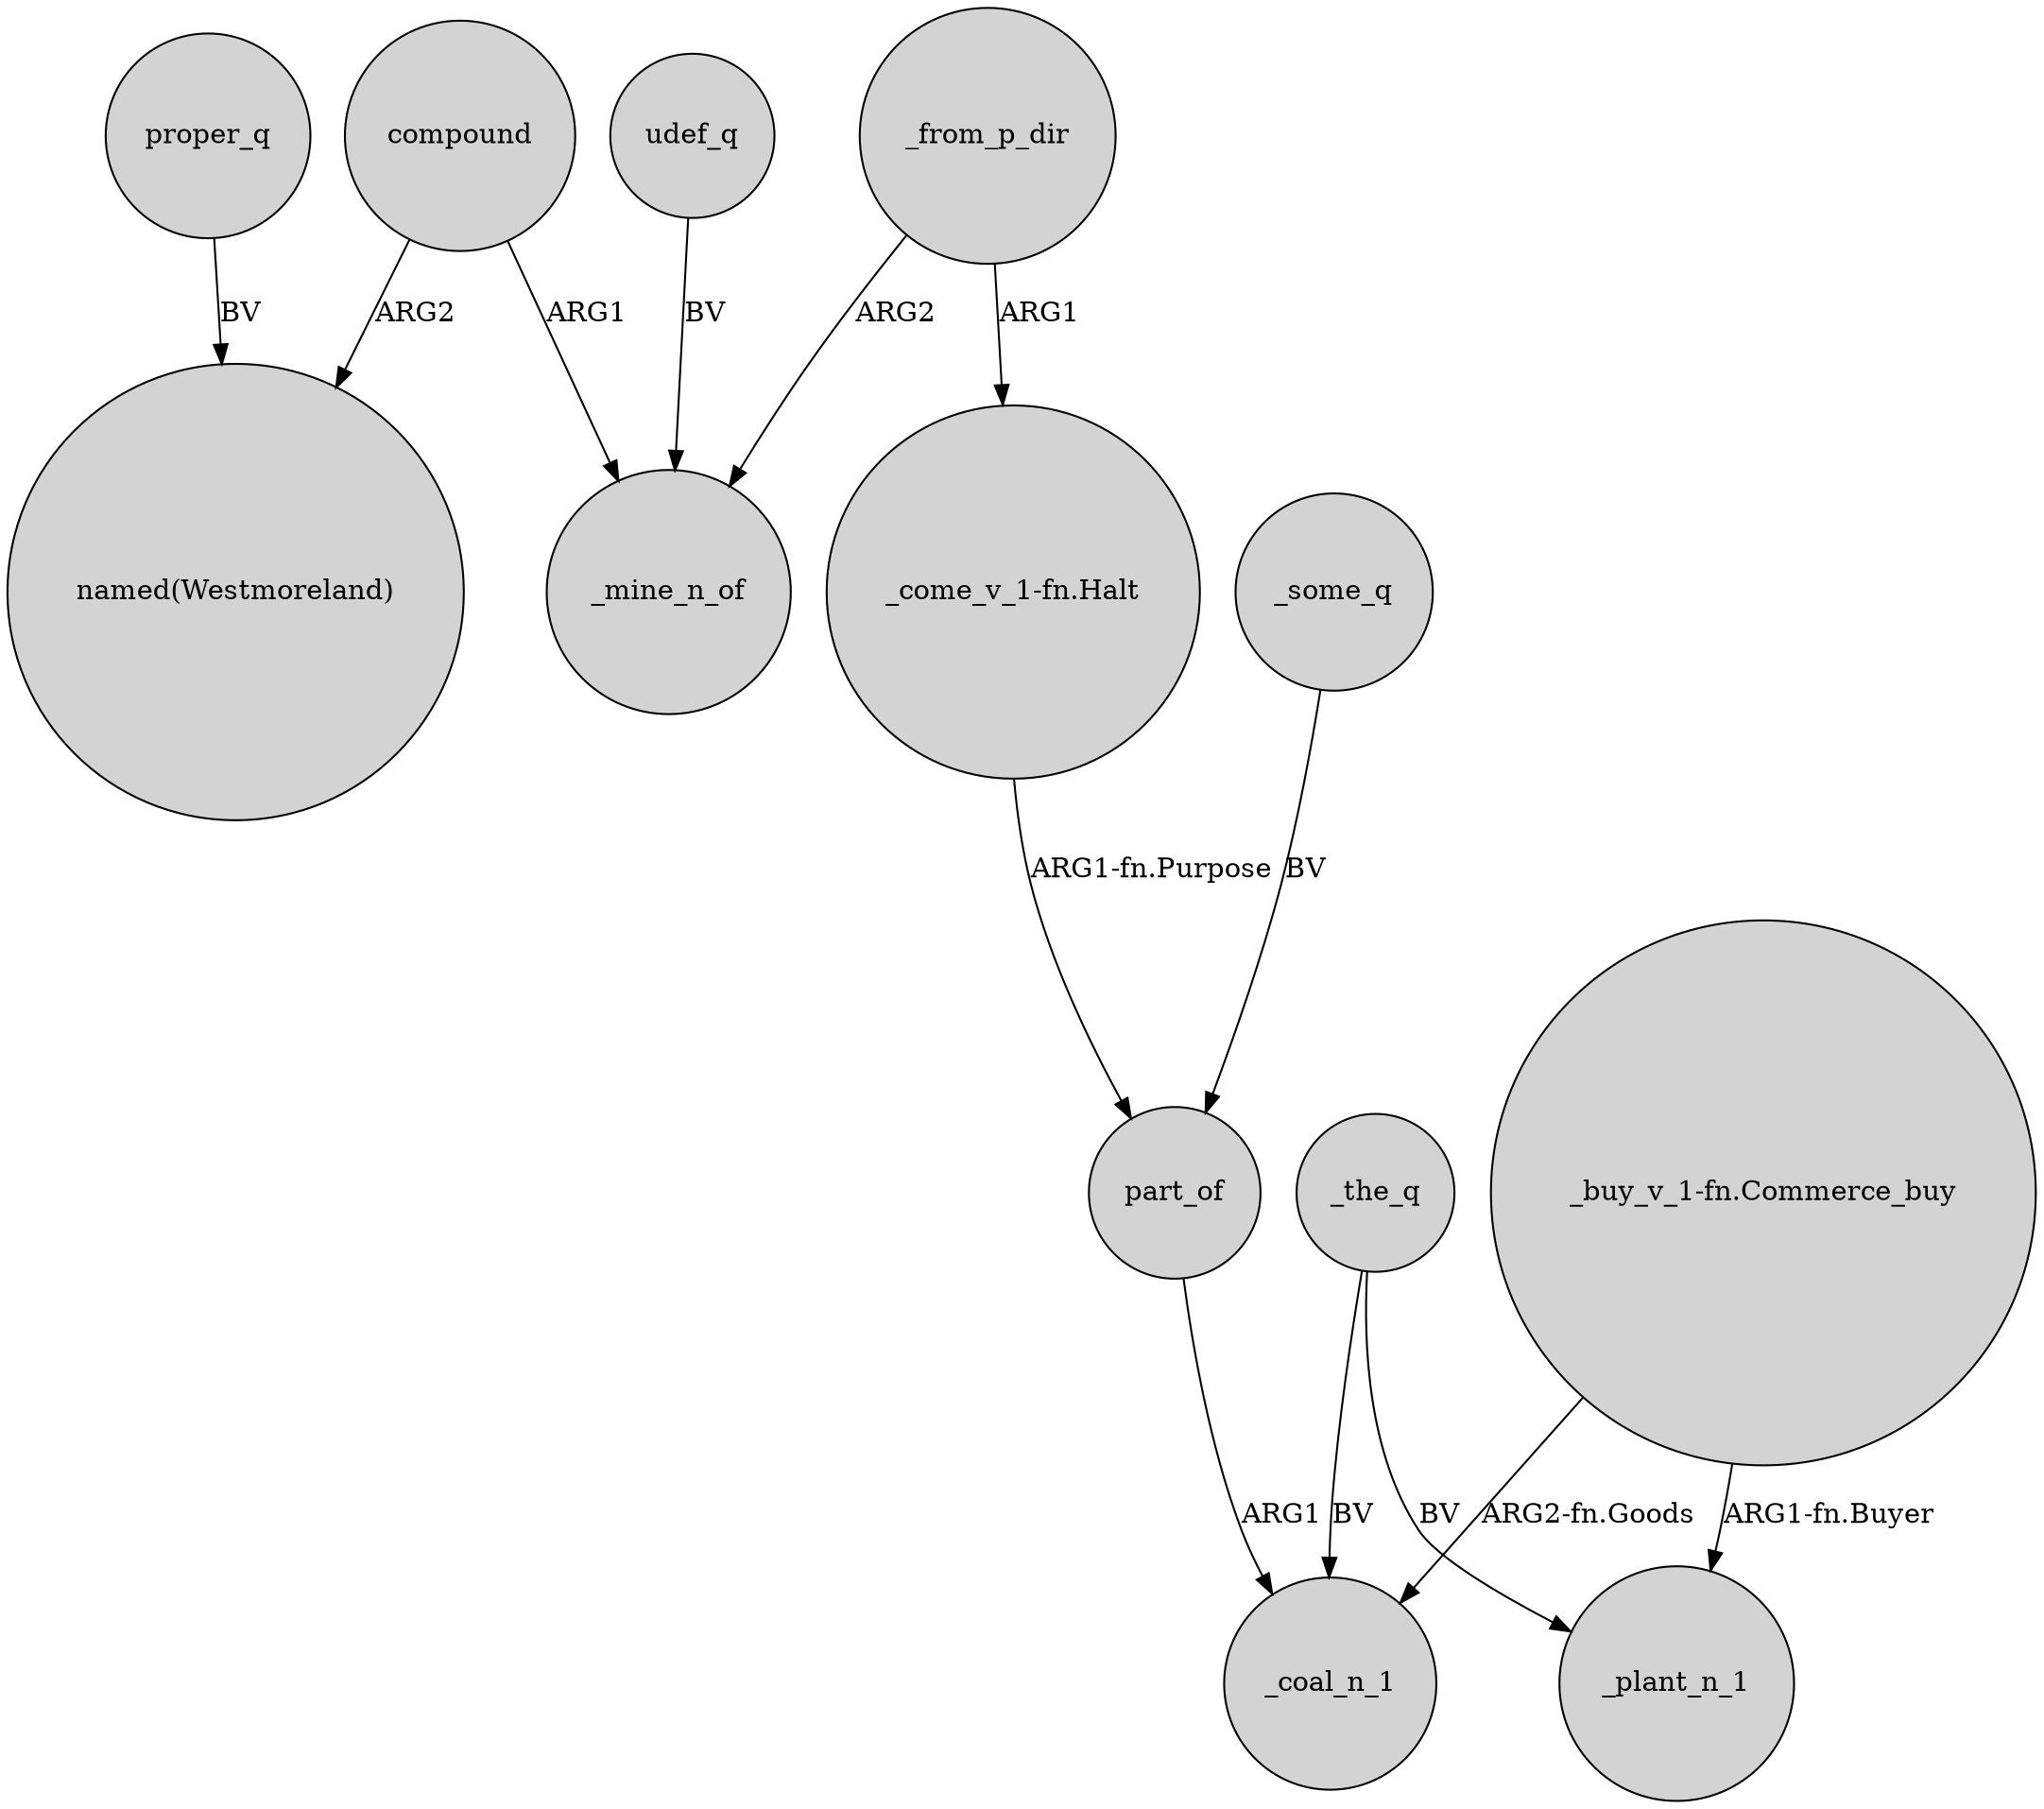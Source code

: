 digraph {
	node [shape=circle style=filled]
	proper_q -> "named(Westmoreland)" [label=BV]
	udef_q -> _mine_n_of [label=BV]
	_the_q -> _coal_n_1 [label=BV]
	"_come_v_1-fn.Halt" -> part_of [label="ARG1-fn.Purpose"]
	part_of -> _coal_n_1 [label=ARG1]
	_from_p_dir -> _mine_n_of [label=ARG2]
	_some_q -> part_of [label=BV]
	_from_p_dir -> "_come_v_1-fn.Halt" [label=ARG1]
	compound -> "named(Westmoreland)" [label=ARG2]
	"_buy_v_1-fn.Commerce_buy" -> _plant_n_1 [label="ARG1-fn.Buyer"]
	"_buy_v_1-fn.Commerce_buy" -> _coal_n_1 [label="ARG2-fn.Goods"]
	_the_q -> _plant_n_1 [label=BV]
	compound -> _mine_n_of [label=ARG1]
}
